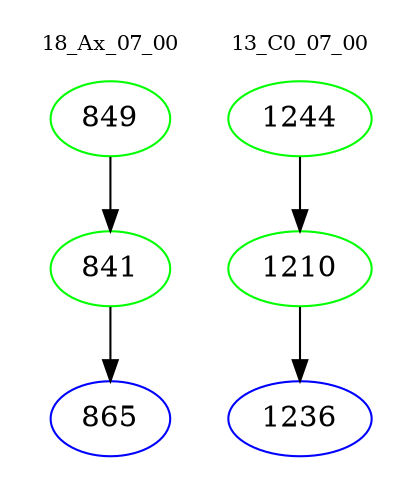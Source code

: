 digraph{
subgraph cluster_0 {
color = white
label = "18_Ax_07_00";
fontsize=10;
T0_849 [label="849", color="green"]
T0_849 -> T0_841 [color="black"]
T0_841 [label="841", color="green"]
T0_841 -> T0_865 [color="black"]
T0_865 [label="865", color="blue"]
}
subgraph cluster_1 {
color = white
label = "13_C0_07_00";
fontsize=10;
T1_1244 [label="1244", color="green"]
T1_1244 -> T1_1210 [color="black"]
T1_1210 [label="1210", color="green"]
T1_1210 -> T1_1236 [color="black"]
T1_1236 [label="1236", color="blue"]
}
}
